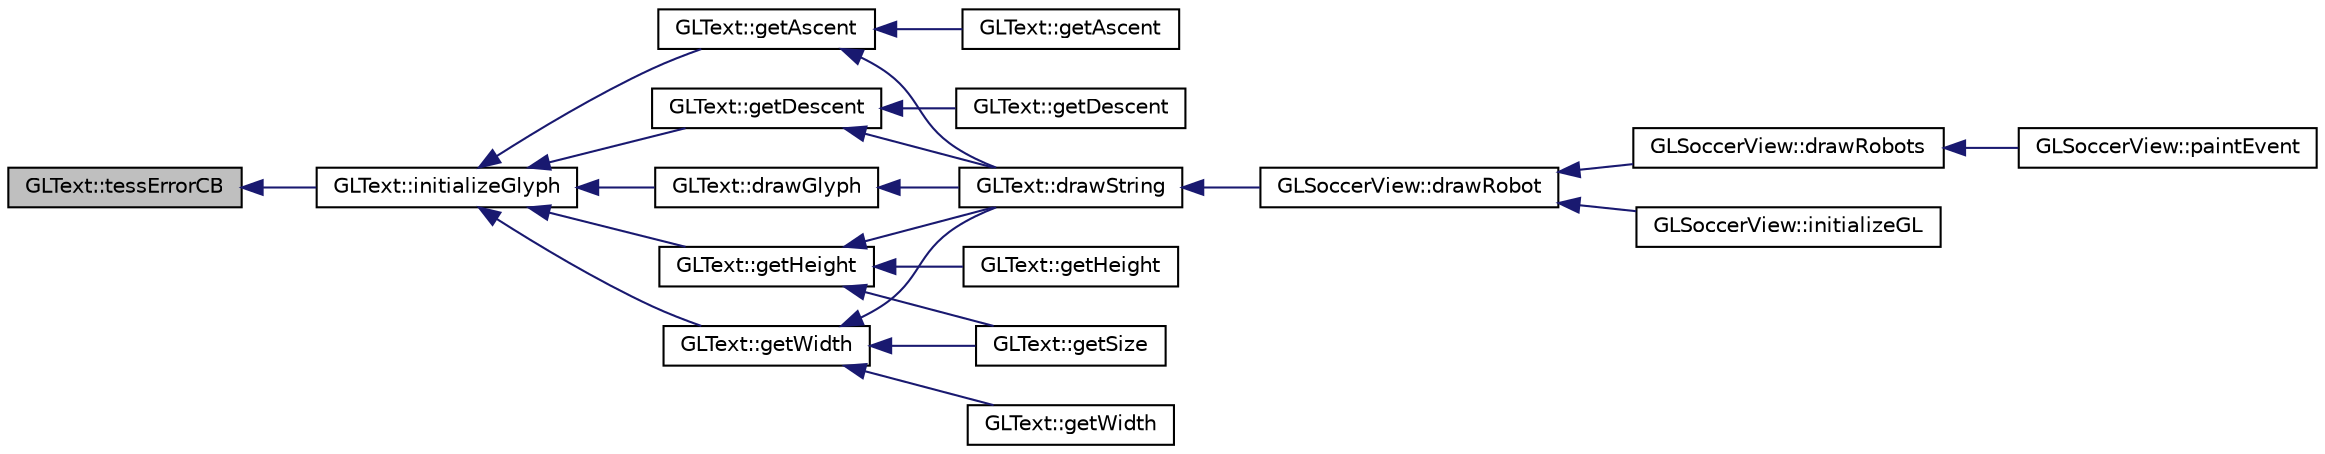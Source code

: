 digraph "GLText::tessErrorCB"
{
 // INTERACTIVE_SVG=YES
  edge [fontname="Helvetica",fontsize="10",labelfontname="Helvetica",labelfontsize="10"];
  node [fontname="Helvetica",fontsize="10",shape=record];
  rankdir="LR";
  Node1 [label="GLText::tessErrorCB",height=0.2,width=0.4,color="black", fillcolor="grey75", style="filled", fontcolor="black"];
  Node1 -> Node2 [dir="back",color="midnightblue",fontsize="10",style="solid",fontname="Helvetica"];
  Node2 [label="GLText::initializeGlyph",height=0.2,width=0.4,color="black", fillcolor="white", style="filled",URL="$d2/d12/class_g_l_text.html#aa79fd465d627cd52077657d4a0f886ba"];
  Node2 -> Node3 [dir="back",color="midnightblue",fontsize="10",style="solid",fontname="Helvetica"];
  Node3 [label="GLText::drawGlyph",height=0.2,width=0.4,color="black", fillcolor="white", style="filled",URL="$d2/d12/class_g_l_text.html#a0d9187feef9781d06bab4f51712f0d60"];
  Node3 -> Node4 [dir="back",color="midnightblue",fontsize="10",style="solid",fontname="Helvetica"];
  Node4 [label="GLText::drawString",height=0.2,width=0.4,color="black", fillcolor="white", style="filled",URL="$d2/d12/class_g_l_text.html#a39bab9b365ecad3a91f23624b8331fac"];
  Node4 -> Node5 [dir="back",color="midnightblue",fontsize="10",style="solid",fontname="Helvetica"];
  Node5 [label="GLSoccerView::drawRobot",height=0.2,width=0.4,color="black", fillcolor="white", style="filled",URL="$da/d65/class_g_l_soccer_view.html#a62ac053a158a28493e7fa7e5c6679b82"];
  Node5 -> Node6 [dir="back",color="midnightblue",fontsize="10",style="solid",fontname="Helvetica"];
  Node6 [label="GLSoccerView::drawRobots",height=0.2,width=0.4,color="black", fillcolor="white", style="filled",URL="$da/d65/class_g_l_soccer_view.html#a01aaa5558ced229aed831425b4757d82"];
  Node6 -> Node7 [dir="back",color="midnightblue",fontsize="10",style="solid",fontname="Helvetica"];
  Node7 [label="GLSoccerView::paintEvent",height=0.2,width=0.4,color="black", fillcolor="white", style="filled",URL="$da/d65/class_g_l_soccer_view.html#abc9ac92d65af919e4e207ae096b86b5e"];
  Node5 -> Node8 [dir="back",color="midnightblue",fontsize="10",style="solid",fontname="Helvetica"];
  Node8 [label="GLSoccerView::initializeGL",height=0.2,width=0.4,color="black", fillcolor="white", style="filled",URL="$da/d65/class_g_l_soccer_view.html#aa868c716bffdeeba400f1b1ae0100f68"];
  Node2 -> Node9 [dir="back",color="midnightblue",fontsize="10",style="solid",fontname="Helvetica"];
  Node9 [label="GLText::getAscent",height=0.2,width=0.4,color="black", fillcolor="white", style="filled",URL="$d2/d12/class_g_l_text.html#acf9ef04574dc1ccb3de766ac058b188e"];
  Node9 -> Node4 [dir="back",color="midnightblue",fontsize="10",style="solid",fontname="Helvetica"];
  Node9 -> Node10 [dir="back",color="midnightblue",fontsize="10",style="solid",fontname="Helvetica"];
  Node10 [label="GLText::getAscent",height=0.2,width=0.4,color="black", fillcolor="white", style="filled",URL="$d2/d12/class_g_l_text.html#a4a05ddaaec2c2e9979dcadfe25562111"];
  Node2 -> Node11 [dir="back",color="midnightblue",fontsize="10",style="solid",fontname="Helvetica"];
  Node11 [label="GLText::getDescent",height=0.2,width=0.4,color="black", fillcolor="white", style="filled",URL="$d2/d12/class_g_l_text.html#a50ed5605840c10e71b2c3a327fabb395"];
  Node11 -> Node4 [dir="back",color="midnightblue",fontsize="10",style="solid",fontname="Helvetica"];
  Node11 -> Node12 [dir="back",color="midnightblue",fontsize="10",style="solid",fontname="Helvetica"];
  Node12 [label="GLText::getDescent",height=0.2,width=0.4,color="black", fillcolor="white", style="filled",URL="$d2/d12/class_g_l_text.html#aa91a94a27ceb4320acfb5c7c859a9ffe"];
  Node2 -> Node13 [dir="back",color="midnightblue",fontsize="10",style="solid",fontname="Helvetica"];
  Node13 [label="GLText::getHeight",height=0.2,width=0.4,color="black", fillcolor="white", style="filled",URL="$d2/d12/class_g_l_text.html#ab88824728b568d4e545eb970067acd87"];
  Node13 -> Node4 [dir="back",color="midnightblue",fontsize="10",style="solid",fontname="Helvetica"];
  Node13 -> Node14 [dir="back",color="midnightblue",fontsize="10",style="solid",fontname="Helvetica"];
  Node14 [label="GLText::getHeight",height=0.2,width=0.4,color="black", fillcolor="white", style="filled",URL="$d2/d12/class_g_l_text.html#ade1f6783211491baf3c7cd6d447bcab1"];
  Node13 -> Node15 [dir="back",color="midnightblue",fontsize="10",style="solid",fontname="Helvetica"];
  Node15 [label="GLText::getSize",height=0.2,width=0.4,color="black", fillcolor="white", style="filled",URL="$d2/d12/class_g_l_text.html#a995e5c57befd6d07ea0f357335343f1d"];
  Node2 -> Node16 [dir="back",color="midnightblue",fontsize="10",style="solid",fontname="Helvetica"];
  Node16 [label="GLText::getWidth",height=0.2,width=0.4,color="black", fillcolor="white", style="filled",URL="$d2/d12/class_g_l_text.html#ad15a309858da470357d34519cab4c1d9"];
  Node16 -> Node4 [dir="back",color="midnightblue",fontsize="10",style="solid",fontname="Helvetica"];
  Node16 -> Node15 [dir="back",color="midnightblue",fontsize="10",style="solid",fontname="Helvetica"];
  Node16 -> Node17 [dir="back",color="midnightblue",fontsize="10",style="solid",fontname="Helvetica"];
  Node17 [label="GLText::getWidth",height=0.2,width=0.4,color="black", fillcolor="white", style="filled",URL="$d2/d12/class_g_l_text.html#a0e3aa881719f3d34f2af3452e0dc6017"];
}
